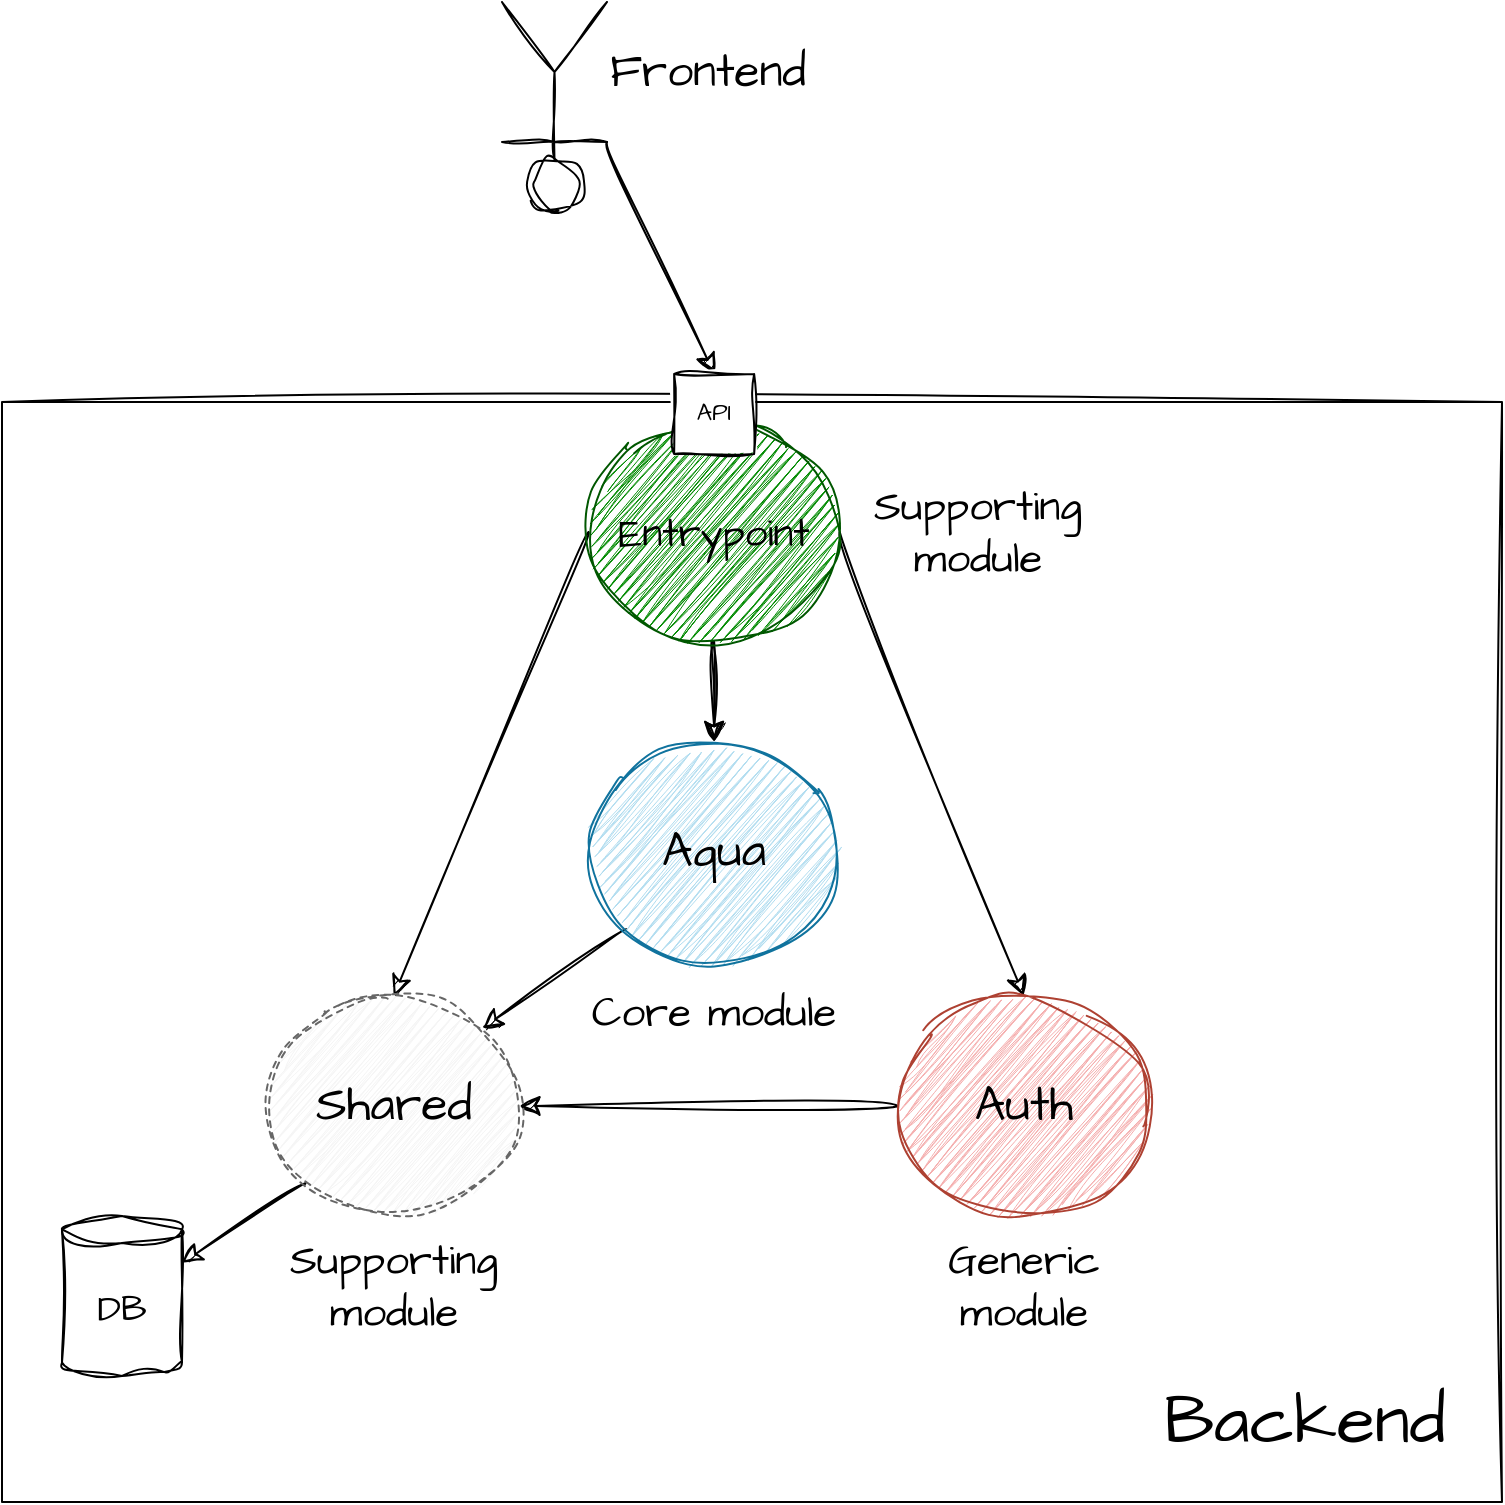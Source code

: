 <mxfile version="24.6.2" type="device">
  <diagram name="Страница — 1" id="DWB37v9pL2ZAt1SZBdt1">
    <mxGraphModel dx="1657" dy="1333" grid="1" gridSize="10" guides="1" tooltips="1" connect="1" arrows="1" fold="1" page="0" pageScale="1" pageWidth="100" pageHeight="1022" math="0" shadow="0">
      <root>
        <mxCell id="0" />
        <mxCell id="1" parent="0" />
        <mxCell id="uZ_XxfxW183BDdQzkKYe-20" value="" style="rounded=0;whiteSpace=wrap;html=1;sketch=1;hachureGap=4;jiggle=2;curveFitting=1;fontFamily=Architects Daughter;fontSource=https%3A%2F%2Ffonts.googleapis.com%2Fcss%3Ffamily%3DArchitects%2BDaughter;glass=0;shadow=0;fillColor=default;" parent="1" vertex="1">
          <mxGeometry x="-280" y="140" width="750" height="550" as="geometry" />
        </mxCell>
        <mxCell id="ZKPotwlpis0BgPgFjb94-1" style="edgeStyle=none;curved=1;rounded=0;sketch=1;hachureGap=4;jiggle=2;curveFitting=1;orthogonalLoop=1;jettySize=auto;html=1;exitX=0;exitY=1;exitDx=0;exitDy=0;fontFamily=Architects Daughter;fontSource=https%3A%2F%2Ffonts.googleapis.com%2Fcss%3Ffamily%3DArchitects%2BDaughter;fontSize=12;startSize=8;endSize=8;entryX=1;entryY=0;entryDx=0;entryDy=0;" edge="1" parent="1" source="uZ_XxfxW183BDdQzkKYe-4" target="uZ_XxfxW183BDdQzkKYe-7">
          <mxGeometry relative="1" as="geometry">
            <mxPoint x="-40" y="380" as="targetPoint" />
          </mxGeometry>
        </mxCell>
        <mxCell id="uZ_XxfxW183BDdQzkKYe-32" style="edgeStyle=none;curved=1;rounded=0;sketch=1;hachureGap=4;jiggle=2;curveFitting=1;orthogonalLoop=1;jettySize=auto;html=1;exitX=0;exitY=0.5;exitDx=0;exitDy=0;entryX=1;entryY=0.5;entryDx=0;entryDy=0;fontFamily=Architects Daughter;fontSource=https%3A%2F%2Ffonts.googleapis.com%2Fcss%3Ffamily%3DArchitects%2BDaughter;fontSize=12;startSize=8;endSize=8;" parent="1" source="uZ_XxfxW183BDdQzkKYe-5" target="uZ_XxfxW183BDdQzkKYe-7" edge="1">
          <mxGeometry relative="1" as="geometry" />
        </mxCell>
        <mxCell id="uZ_XxfxW183BDdQzkKYe-33" style="edgeStyle=none;curved=1;rounded=0;sketch=1;hachureGap=4;jiggle=2;curveFitting=1;orthogonalLoop=1;jettySize=auto;html=1;exitX=0;exitY=0.5;exitDx=0;exitDy=0;entryX=0.5;entryY=0;entryDx=0;entryDy=0;fontFamily=Architects Daughter;fontSource=https%3A%2F%2Ffonts.googleapis.com%2Fcss%3Ffamily%3DArchitects%2BDaughter;fontSize=12;startSize=8;endSize=8;" parent="1" source="uZ_XxfxW183BDdQzkKYe-6" target="uZ_XxfxW183BDdQzkKYe-7" edge="1">
          <mxGeometry relative="1" as="geometry" />
        </mxCell>
        <mxCell id="uZ_XxfxW183BDdQzkKYe-34" style="edgeStyle=none;curved=1;rounded=0;sketch=1;hachureGap=4;jiggle=2;curveFitting=1;orthogonalLoop=1;jettySize=auto;html=1;exitX=1;exitY=0.5;exitDx=0;exitDy=0;entryX=0.5;entryY=0;entryDx=0;entryDy=0;fontFamily=Architects Daughter;fontSource=https%3A%2F%2Ffonts.googleapis.com%2Fcss%3Ffamily%3DArchitects%2BDaughter;fontSize=12;startSize=8;endSize=8;" parent="1" source="uZ_XxfxW183BDdQzkKYe-6" target="uZ_XxfxW183BDdQzkKYe-5" edge="1">
          <mxGeometry relative="1" as="geometry" />
        </mxCell>
        <mxCell id="uZ_XxfxW183BDdQzkKYe-35" style="edgeStyle=none;curved=1;rounded=0;sketch=1;hachureGap=4;jiggle=2;curveFitting=1;orthogonalLoop=1;jettySize=auto;html=1;exitX=0.5;exitY=1;exitDx=0;exitDy=0;entryX=0.5;entryY=0;entryDx=0;entryDy=0;fontFamily=Architects Daughter;fontSource=https%3A%2F%2Ffonts.googleapis.com%2Fcss%3Ffamily%3DArchitects%2BDaughter;fontSize=12;startSize=8;endSize=8;" parent="1" source="uZ_XxfxW183BDdQzkKYe-6" target="uZ_XxfxW183BDdQzkKYe-4" edge="1">
          <mxGeometry relative="1" as="geometry" />
        </mxCell>
        <mxCell id="uZ_XxfxW183BDdQzkKYe-8" value="DB" style="shape=cylinder3;whiteSpace=wrap;html=1;boundedLbl=1;backgroundOutline=1;size=6.742;sketch=1;hachureGap=4;jiggle=2;curveFitting=1;fontFamily=Architects Daughter;fontSource=https%3A%2F%2Ffonts.googleapis.com%2Fcss%3Ffamily%3DArchitects%2BDaughter;fontSize=18;" parent="1" vertex="1">
          <mxGeometry x="-250" y="547" width="60" height="80" as="geometry" />
        </mxCell>
        <mxCell id="uZ_XxfxW183BDdQzkKYe-29" style="edgeStyle=none;curved=1;rounded=0;sketch=1;hachureGap=4;jiggle=2;curveFitting=1;orthogonalLoop=1;jettySize=auto;html=1;exitX=0;exitY=0.333;exitDx=0;exitDy=0;exitPerimeter=0;entryX=0.5;entryY=0;entryDx=0;entryDy=0;fontFamily=Architects Daughter;fontSource=https%3A%2F%2Ffonts.googleapis.com%2Fcss%3Ffamily%3DArchitects%2BDaughter;fontSize=12;startSize=8;endSize=8;" parent="1" source="uZ_XxfxW183BDdQzkKYe-15" target="uZ_XxfxW183BDdQzkKYe-16" edge="1">
          <mxGeometry relative="1" as="geometry" />
        </mxCell>
        <mxCell id="uZ_XxfxW183BDdQzkKYe-27" style="edgeStyle=none;curved=1;rounded=0;sketch=1;hachureGap=4;jiggle=2;curveFitting=1;orthogonalLoop=1;jettySize=auto;html=1;exitX=0;exitY=1;exitDx=0;exitDy=0;entryX=1;entryY=0;entryDx=0;entryDy=23.371;entryPerimeter=0;fontFamily=Architects Daughter;fontSource=https%3A%2F%2Ffonts.googleapis.com%2Fcss%3Ffamily%3DArchitects%2BDaughter;fontSize=12;startSize=8;endSize=8;" parent="1" source="uZ_XxfxW183BDdQzkKYe-7" target="uZ_XxfxW183BDdQzkKYe-8" edge="1">
          <mxGeometry relative="1" as="geometry" />
        </mxCell>
        <mxCell id="uZ_XxfxW183BDdQzkKYe-21" value="Backend" style="text;html=1;align=center;verticalAlign=middle;whiteSpace=wrap;rounded=0;fontSize=35;fontFamily=Architects Daughter;fontSource=https%3A%2F%2Ffonts.googleapis.com%2Fcss%3Ffamily%3DArchitects%2BDaughter;" parent="1" vertex="1">
          <mxGeometry x="339.996" y="629.996" width="63.288" height="37.263" as="geometry" />
        </mxCell>
        <mxCell id="uZ_XxfxW183BDdQzkKYe-42" value="" style="group" parent="1" vertex="1" connectable="0">
          <mxGeometry x="-30.0" y="-60" width="132.86" height="105" as="geometry" />
        </mxCell>
        <mxCell id="uZ_XxfxW183BDdQzkKYe-15" value="" style="shape=umlActor;verticalLabelPosition=bottom;verticalAlign=top;html=1;outlineConnect=0;sketch=1;hachureGap=4;jiggle=2;curveFitting=1;fontFamily=Architects Daughter;fontSource=https%3A%2F%2Ffonts.googleapis.com%2Fcss%3Ffamily%3DArchitects%2BDaughter;fontSize=23;rotation=-180;" parent="uZ_XxfxW183BDdQzkKYe-42" vertex="1">
          <mxGeometry x="7.105e-15" width="52.5" height="105" as="geometry" />
        </mxCell>
        <mxCell id="uZ_XxfxW183BDdQzkKYe-39" value="&lt;font style=&quot;font-size: 23px;&quot;&gt;Frontend&lt;/font&gt;" style="text;html=1;align=center;verticalAlign=middle;whiteSpace=wrap;rounded=0;fontSize=16;fontFamily=Architects Daughter;fontSource=https%3A%2F%2Ffonts.googleapis.com%2Fcss%3Ffamily%3DArchitects%2BDaughter;" parent="uZ_XxfxW183BDdQzkKYe-42" vertex="1">
          <mxGeometry x="72.86" y="20" width="60" height="30" as="geometry" />
        </mxCell>
        <mxCell id="uZ_XxfxW183BDdQzkKYe-4" value="&lt;span style=&quot;font-size: 24px;&quot;&gt;Aqua&lt;/span&gt;" style="ellipse;whiteSpace=wrap;html=1;sketch=1;hachureGap=4;jiggle=2;curveFitting=1;fontFamily=Architects Daughter;fontSource=https%3A%2F%2Ffonts.googleapis.com%2Fcss%3Ffamily%3DArchitects%2BDaughter;fillColor=#b1ddf0;strokeColor=#10739e;fillStyle=zigzag;" parent="1" vertex="1">
          <mxGeometry x="13.21" y="310" width="125.71" height="110" as="geometry" />
        </mxCell>
        <mxCell id="uZ_XxfxW183BDdQzkKYe-24" value="Core module" style="text;html=1;align=center;verticalAlign=middle;whiteSpace=wrap;rounded=0;fontSize=21;fontFamily=Architects Daughter;fontSource=https%3A%2F%2Ffonts.googleapis.com%2Fcss%3Ffamily%3DArchitects%2BDaughter;" parent="1" vertex="1">
          <mxGeometry x="10" y="430" width="132.14" height="30" as="geometry" />
        </mxCell>
        <mxCell id="ZKPotwlpis0BgPgFjb94-16" value="" style="edgeStyle=none;curved=1;rounded=0;sketch=1;hachureGap=4;jiggle=2;curveFitting=1;orthogonalLoop=1;jettySize=auto;html=1;fontFamily=Architects Daughter;fontSource=https%3A%2F%2Ffonts.googleapis.com%2Fcss%3Ffamily%3DArchitects%2BDaughter;fontSize=12;startSize=8;endSize=8;" edge="1" parent="1" source="uZ_XxfxW183BDdQzkKYe-6" target="uZ_XxfxW183BDdQzkKYe-4">
          <mxGeometry relative="1" as="geometry" />
        </mxCell>
        <mxCell id="uZ_XxfxW183BDdQzkKYe-6" value="&lt;span style=&quot;font-size: 20px;&quot;&gt;Entrypoint&lt;/span&gt;" style="ellipse;whiteSpace=wrap;html=1;sketch=1;hachureGap=4;jiggle=2;curveFitting=1;fontFamily=Architects Daughter;fontSource=https%3A%2F%2Ffonts.googleapis.com%2Fcss%3Ffamily%3DArchitects%2BDaughter;fontSize=20;fillColor=#008a00;strokeColor=#005700;fontColor=#000000;fillStyle=zigzag;" parent="1" vertex="1">
          <mxGeometry x="13.21" y="150" width="125.71" height="110" as="geometry" />
        </mxCell>
        <mxCell id="uZ_XxfxW183BDdQzkKYe-16" value="API" style="whiteSpace=wrap;html=1;aspect=fixed;sketch=1;hachureGap=4;jiggle=2;curveFitting=1;fontFamily=Architects Daughter;fontSource=https%3A%2F%2Ffonts.googleapis.com%2Fcss%3Ffamily%3DArchitects%2BDaughter;" parent="1" vertex="1">
          <mxGeometry x="56.07" y="126" width="40" height="40" as="geometry" />
        </mxCell>
        <mxCell id="uZ_XxfxW183BDdQzkKYe-38" value="Supporting module" style="text;html=1;align=center;verticalAlign=middle;whiteSpace=wrap;rounded=0;fontSize=21;fontFamily=Architects Daughter;fontSource=https%3A%2F%2Ffonts.googleapis.com%2Fcss%3Ffamily%3DArchitects%2BDaughter;" parent="1" vertex="1">
          <mxGeometry x="142.14" y="190" width="132.14" height="30" as="geometry" />
        </mxCell>
        <mxCell id="ZKPotwlpis0BgPgFjb94-14" value="" style="group;fillColor=none;" vertex="1" connectable="0" parent="1">
          <mxGeometry x="164.78" y="437" width="132.14" height="160" as="geometry" />
        </mxCell>
        <mxCell id="uZ_XxfxW183BDdQzkKYe-5" value="&lt;span style=&quot;font-size: 24px;&quot;&gt;Auth&lt;/span&gt;" style="ellipse;whiteSpace=wrap;html=1;sketch=1;hachureGap=4;jiggle=2;curveFitting=1;fontFamily=Architects Daughter;fontSource=https%3A%2F%2Ffonts.googleapis.com%2Fcss%3Ffamily%3DArchitects%2BDaughter;fillColor=#f5adad;strokeColor=#ae4132;fillStyle=zigzag;" parent="ZKPotwlpis0BgPgFjb94-14" vertex="1">
          <mxGeometry x="3.22" width="125.71" height="110" as="geometry" />
        </mxCell>
        <mxCell id="uZ_XxfxW183BDdQzkKYe-36" value="Generic module" style="text;html=1;align=center;verticalAlign=middle;whiteSpace=wrap;rounded=0;fontSize=21;fontFamily=Architects Daughter;fontSource=https%3A%2F%2Ffonts.googleapis.com%2Fcss%3Ffamily%3DArchitects%2BDaughter;" parent="ZKPotwlpis0BgPgFjb94-14" vertex="1">
          <mxGeometry y="130" width="132.14" height="30" as="geometry" />
        </mxCell>
        <mxCell id="ZKPotwlpis0BgPgFjb94-15" value="" style="group" vertex="1" connectable="0" parent="1">
          <mxGeometry x="-150.22" y="437" width="132.14" height="160" as="geometry" />
        </mxCell>
        <mxCell id="uZ_XxfxW183BDdQzkKYe-7" value="&lt;span style=&quot;font-size: 24px;&quot;&gt;Shared&lt;/span&gt;" style="ellipse;whiteSpace=wrap;html=1;sketch=1;hachureGap=4;jiggle=2;curveFitting=1;fontFamily=Architects Daughter;fontSource=https%3A%2F%2Ffonts.googleapis.com%2Fcss%3Ffamily%3DArchitects%2BDaughter;dashed=1;strokeColor=#666666;strokeWidth=1;fillColor=#f5f5f5;fillStyle=zigzag;gradientColor=#b3b3b3;" parent="ZKPotwlpis0BgPgFjb94-15" vertex="1">
          <mxGeometry x="3.22" width="125.71" height="110" as="geometry" />
        </mxCell>
        <mxCell id="uZ_XxfxW183BDdQzkKYe-37" value="Supporting module" style="text;html=1;align=center;verticalAlign=middle;whiteSpace=wrap;rounded=0;fontSize=21;fontFamily=Architects Daughter;fontSource=https%3A%2F%2Ffonts.googleapis.com%2Fcss%3Ffamily%3DArchitects%2BDaughter;" parent="ZKPotwlpis0BgPgFjb94-15" vertex="1">
          <mxGeometry y="130" width="132.14" height="30" as="geometry" />
        </mxCell>
      </root>
    </mxGraphModel>
  </diagram>
</mxfile>
